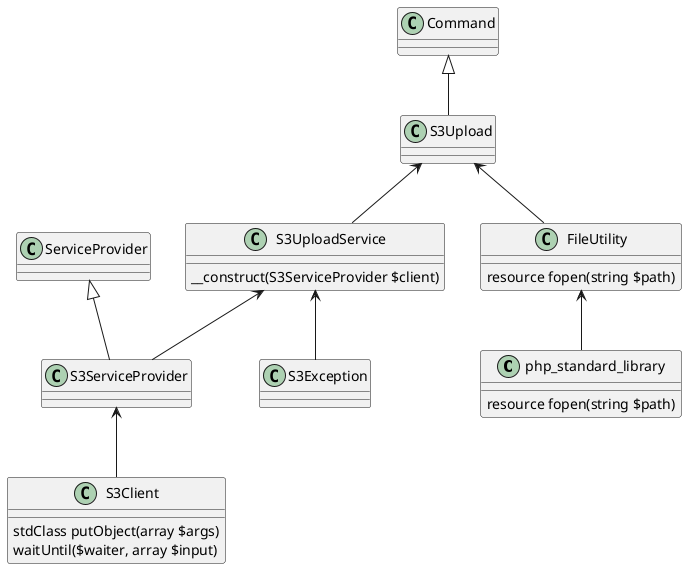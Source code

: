 @startuml

class php_standard_library {
	resource fopen(string $path)
}

class FileUtility {
	resource fopen(string $path)
}

class S3ServiceProvider {

}

class S3Client {
	stdClass putObject(array $args)
	waitUntil($waiter, array $input)
}

class S3UploadService {
    __construct(S3ServiceProvider $client)
}

Command <|-- S3Upload
S3Upload <-- S3UploadService
S3Upload <-- FileUtility
FileUtility <-- php_standard_library
S3UploadService <-- S3ServiceProvider
S3UploadService <-- S3Exception

ServiceProvider <|-- S3ServiceProvider
S3ServiceProvider <-- S3Client

@enduml
